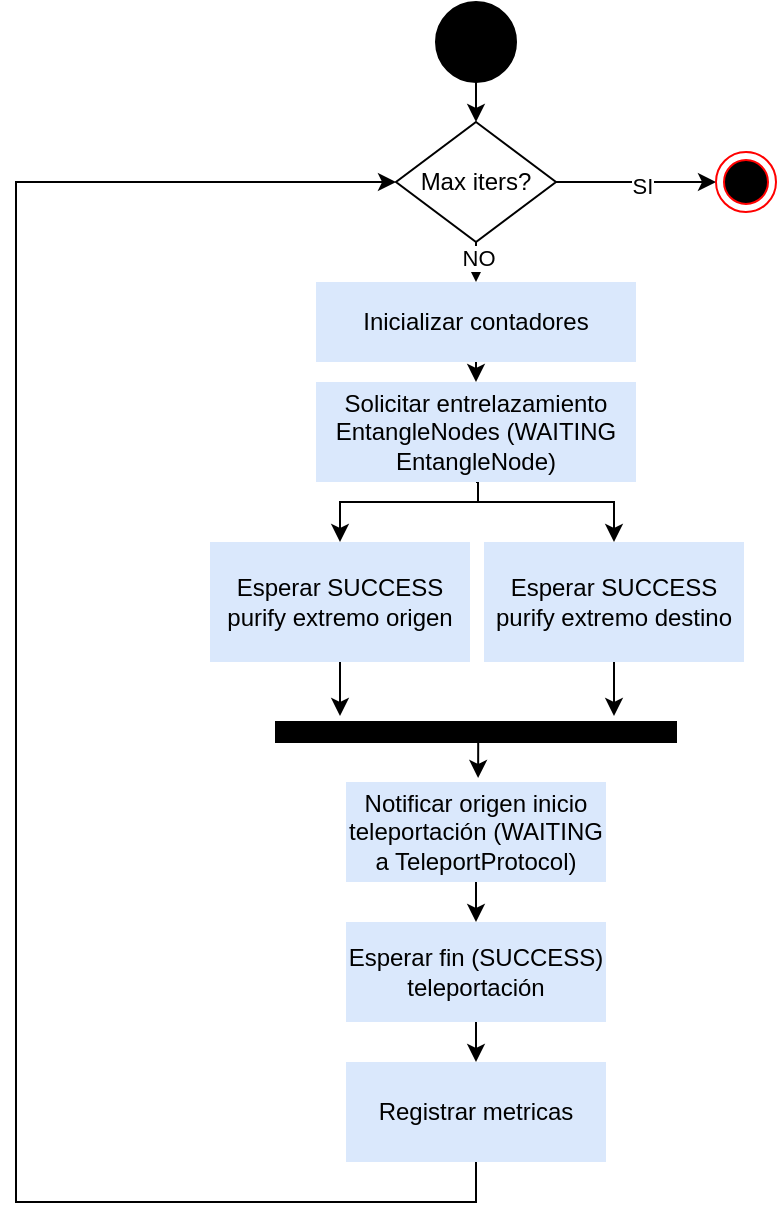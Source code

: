 <mxfile version="24.1.0" type="device">
  <diagram name="Página-1" id="yx9VFvURIl--9N5Eke7K">
    <mxGraphModel dx="810" dy="454" grid="1" gridSize="10" guides="1" tooltips="1" connect="1" arrows="1" fold="1" page="1" pageScale="1" pageWidth="827" pageHeight="1169" math="0" shadow="0">
      <root>
        <mxCell id="0" />
        <mxCell id="1" parent="0" />
        <mxCell id="qVxv0jVF3W0I3AW8xlbb-17" style="edgeStyle=orthogonalEdgeStyle;rounded=0;orthogonalLoop=1;jettySize=auto;html=1;exitX=0.5;exitY=1;exitDx=0;exitDy=0;entryX=0.5;entryY=0;entryDx=0;entryDy=0;" parent="1" source="qVxv0jVF3W0I3AW8xlbb-1" target="qVxv0jVF3W0I3AW8xlbb-2" edge="1">
          <mxGeometry relative="1" as="geometry" />
        </mxCell>
        <mxCell id="qVxv0jVF3W0I3AW8xlbb-1" value="" style="ellipse;whiteSpace=wrap;html=1;rounded=0;shadow=0;comic=0;labelBackgroundColor=none;strokeWidth=1;fillColor=#000000;fontFamily=Verdana;fontSize=12;align=center;" parent="1" vertex="1">
          <mxGeometry x="340" y="80" width="40" height="40" as="geometry" />
        </mxCell>
        <mxCell id="qVxv0jVF3W0I3AW8xlbb-4" style="edgeStyle=orthogonalEdgeStyle;rounded=0;orthogonalLoop=1;jettySize=auto;html=1;exitX=1;exitY=0.5;exitDx=0;exitDy=0;entryX=0;entryY=0.5;entryDx=0;entryDy=0;" parent="1" source="qVxv0jVF3W0I3AW8xlbb-2" target="qVxv0jVF3W0I3AW8xlbb-3" edge="1">
          <mxGeometry relative="1" as="geometry" />
        </mxCell>
        <mxCell id="qVxv0jVF3W0I3AW8xlbb-5" value="SI" style="edgeLabel;html=1;align=center;verticalAlign=middle;resizable=0;points=[];" parent="qVxv0jVF3W0I3AW8xlbb-4" vertex="1" connectable="0">
          <mxGeometry x="0.075" y="-2" relative="1" as="geometry">
            <mxPoint as="offset" />
          </mxGeometry>
        </mxCell>
        <mxCell id="qVxv0jVF3W0I3AW8xlbb-16" style="edgeStyle=orthogonalEdgeStyle;rounded=0;orthogonalLoop=1;jettySize=auto;html=1;exitX=0.5;exitY=1;exitDx=0;exitDy=0;entryX=0.5;entryY=0;entryDx=0;entryDy=0;" parent="1" source="qVxv0jVF3W0I3AW8xlbb-2" target="qVxv0jVF3W0I3AW8xlbb-10" edge="1">
          <mxGeometry relative="1" as="geometry" />
        </mxCell>
        <mxCell id="qVxv0jVF3W0I3AW8xlbb-32" value="NO" style="edgeLabel;html=1;align=center;verticalAlign=middle;resizable=0;points=[];" parent="qVxv0jVF3W0I3AW8xlbb-16" vertex="1" connectable="0">
          <mxGeometry x="-0.238" y="1" relative="1" as="geometry">
            <mxPoint as="offset" />
          </mxGeometry>
        </mxCell>
        <mxCell id="qVxv0jVF3W0I3AW8xlbb-2" value="Max iters?" style="rhombus;whiteSpace=wrap;html=1;" parent="1" vertex="1">
          <mxGeometry x="320" y="140" width="80" height="60" as="geometry" />
        </mxCell>
        <mxCell id="qVxv0jVF3W0I3AW8xlbb-3" value="" style="ellipse;html=1;shape=endState;fillColor=#000000;strokeColor=#ff0000;" parent="1" vertex="1">
          <mxGeometry x="480" y="155" width="30" height="30" as="geometry" />
        </mxCell>
        <mxCell id="BuhLu0LeTIMIVRC6qWE6-2" style="edgeStyle=orthogonalEdgeStyle;rounded=0;orthogonalLoop=1;jettySize=auto;html=1;exitX=0.5;exitY=1;exitDx=0;exitDy=0;entryX=0.5;entryY=0;entryDx=0;entryDy=0;" parent="1" source="qVxv0jVF3W0I3AW8xlbb-8" target="qVxv0jVF3W0I3AW8xlbb-12" edge="1">
          <mxGeometry relative="1" as="geometry">
            <Array as="points">
              <mxPoint x="361" y="330" />
              <mxPoint x="292" y="330" />
            </Array>
          </mxGeometry>
        </mxCell>
        <mxCell id="BuhLu0LeTIMIVRC6qWE6-3" style="edgeStyle=orthogonalEdgeStyle;rounded=0;orthogonalLoop=1;jettySize=auto;html=1;exitX=0.5;exitY=1;exitDx=0;exitDy=0;entryX=0.5;entryY=0;entryDx=0;entryDy=0;" parent="1" source="qVxv0jVF3W0I3AW8xlbb-8" target="qVxv0jVF3W0I3AW8xlbb-14" edge="1">
          <mxGeometry relative="1" as="geometry">
            <Array as="points">
              <mxPoint x="361" y="330" />
              <mxPoint x="429" y="330" />
            </Array>
          </mxGeometry>
        </mxCell>
        <mxCell id="qVxv0jVF3W0I3AW8xlbb-8" value="Solicitar entrelazamiento EntangleNodes (WAITING EntangleNode)" style="rounded=0;whiteSpace=wrap;html=1;fillColor=#dae8fc;strokeColor=none;" parent="1" vertex="1">
          <mxGeometry x="280" y="270" width="160" height="50" as="geometry" />
        </mxCell>
        <mxCell id="qVxv0jVF3W0I3AW8xlbb-18" style="edgeStyle=orthogonalEdgeStyle;rounded=0;orthogonalLoop=1;jettySize=auto;html=1;exitX=0.5;exitY=1;exitDx=0;exitDy=0;entryX=0.5;entryY=0;entryDx=0;entryDy=0;" parent="1" source="qVxv0jVF3W0I3AW8xlbb-10" target="qVxv0jVF3W0I3AW8xlbb-8" edge="1">
          <mxGeometry relative="1" as="geometry" />
        </mxCell>
        <mxCell id="qVxv0jVF3W0I3AW8xlbb-10" value="Inicializar contadores" style="rounded=0;whiteSpace=wrap;html=1;fillColor=#dae8fc;strokeColor=none;" parent="1" vertex="1">
          <mxGeometry x="280" y="220" width="160" height="40" as="geometry" />
        </mxCell>
        <mxCell id="qVxv0jVF3W0I3AW8xlbb-12" value="Esperar SUCCESS purify extremo origen" style="rounded=0;whiteSpace=wrap;html=1;fillColor=#dae8fc;strokeColor=none;" parent="1" vertex="1">
          <mxGeometry x="227" y="350" width="130" height="60" as="geometry" />
        </mxCell>
        <mxCell id="qVxv0jVF3W0I3AW8xlbb-14" value="Esperar SUCCESS purify extremo destino" style="rounded=0;whiteSpace=wrap;html=1;fillColor=#dae8fc;strokeColor=none;" parent="1" vertex="1">
          <mxGeometry x="364" y="350" width="130" height="60" as="geometry" />
        </mxCell>
        <mxCell id="qVxv0jVF3W0I3AW8xlbb-15" value="" style="whiteSpace=wrap;html=1;rounded=0;shadow=0;comic=0;labelBackgroundColor=none;strokeWidth=1;fillColor=#000000;fontFamily=Verdana;fontSize=12;align=center;rotation=0;" parent="1" vertex="1">
          <mxGeometry x="260" y="440" width="200" height="10" as="geometry" />
        </mxCell>
        <mxCell id="qVxv0jVF3W0I3AW8xlbb-31" style="edgeStyle=orthogonalEdgeStyle;rounded=0;orthogonalLoop=1;jettySize=auto;html=1;exitX=0.5;exitY=1;exitDx=0;exitDy=0;entryX=0;entryY=0.5;entryDx=0;entryDy=0;" parent="1" source="qVxv0jVF3W0I3AW8xlbb-29" target="qVxv0jVF3W0I3AW8xlbb-2" edge="1">
          <mxGeometry relative="1" as="geometry">
            <Array as="points">
              <mxPoint x="360" y="680" />
              <mxPoint x="130" y="680" />
              <mxPoint x="130" y="170" />
            </Array>
          </mxGeometry>
        </mxCell>
        <mxCell id="qVxv0jVF3W0I3AW8xlbb-29" value="Registrar metricas" style="rounded=0;whiteSpace=wrap;html=1;fillColor=#dae8fc;strokeColor=none;" parent="1" vertex="1">
          <mxGeometry x="295" y="610" width="130" height="50" as="geometry" />
        </mxCell>
        <mxCell id="BuhLu0LeTIMIVRC6qWE6-9" style="edgeStyle=orthogonalEdgeStyle;rounded=0;orthogonalLoop=1;jettySize=auto;html=1;exitX=0.5;exitY=1;exitDx=0;exitDy=0;entryX=0.5;entryY=0;entryDx=0;entryDy=0;" parent="1" source="qVxv0jVF3W0I3AW8xlbb-30" target="qVxv0jVF3W0I3AW8xlbb-33" edge="1">
          <mxGeometry relative="1" as="geometry" />
        </mxCell>
        <mxCell id="qVxv0jVF3W0I3AW8xlbb-30" value="Notificar origen inicio teleportación (WAITING a TeleportProtocol)" style="rounded=0;whiteSpace=wrap;html=1;fillColor=#dae8fc;strokeColor=none;" parent="1" vertex="1">
          <mxGeometry x="295" y="470" width="130" height="50" as="geometry" />
        </mxCell>
        <mxCell id="BuhLu0LeTIMIVRC6qWE6-10" style="edgeStyle=orthogonalEdgeStyle;rounded=0;orthogonalLoop=1;jettySize=auto;html=1;exitX=0.5;exitY=1;exitDx=0;exitDy=0;entryX=0.5;entryY=0;entryDx=0;entryDy=0;" parent="1" source="qVxv0jVF3W0I3AW8xlbb-33" target="qVxv0jVF3W0I3AW8xlbb-29" edge="1">
          <mxGeometry relative="1" as="geometry" />
        </mxCell>
        <mxCell id="qVxv0jVF3W0I3AW8xlbb-33" value="Esperar fin (SUCCESS) teleportación" style="rounded=0;whiteSpace=wrap;html=1;fillColor=#dae8fc;strokeColor=none;" parent="1" vertex="1">
          <mxGeometry x="295" y="540" width="130" height="50" as="geometry" />
        </mxCell>
        <mxCell id="qVxv0jVF3W0I3AW8xlbb-34" style="edgeStyle=orthogonalEdgeStyle;rounded=0;orthogonalLoop=1;jettySize=auto;html=1;exitX=0.5;exitY=1;exitDx=0;exitDy=0;entryX=0.562;entryY=-0.04;entryDx=0;entryDy=0;entryPerimeter=0;" parent="1" edge="1">
          <mxGeometry relative="1" as="geometry">
            <mxPoint x="363" y="450" as="sourcePoint" />
            <mxPoint x="361.06" y="468" as="targetPoint" />
          </mxGeometry>
        </mxCell>
        <mxCell id="BuhLu0LeTIMIVRC6qWE6-6" style="edgeStyle=orthogonalEdgeStyle;rounded=0;orthogonalLoop=1;jettySize=auto;html=1;exitX=0.5;exitY=1;exitDx=0;exitDy=0;entryX=0.16;entryY=-0.3;entryDx=0;entryDy=0;entryPerimeter=0;" parent="1" source="qVxv0jVF3W0I3AW8xlbb-12" target="qVxv0jVF3W0I3AW8xlbb-15" edge="1">
          <mxGeometry relative="1" as="geometry" />
        </mxCell>
        <mxCell id="BuhLu0LeTIMIVRC6qWE6-8" style="edgeStyle=orthogonalEdgeStyle;rounded=0;orthogonalLoop=1;jettySize=auto;html=1;exitX=0.5;exitY=1;exitDx=0;exitDy=0;entryX=0.845;entryY=-0.3;entryDx=0;entryDy=0;entryPerimeter=0;" parent="1" source="qVxv0jVF3W0I3AW8xlbb-14" target="qVxv0jVF3W0I3AW8xlbb-15" edge="1">
          <mxGeometry relative="1" as="geometry" />
        </mxCell>
      </root>
    </mxGraphModel>
  </diagram>
</mxfile>
